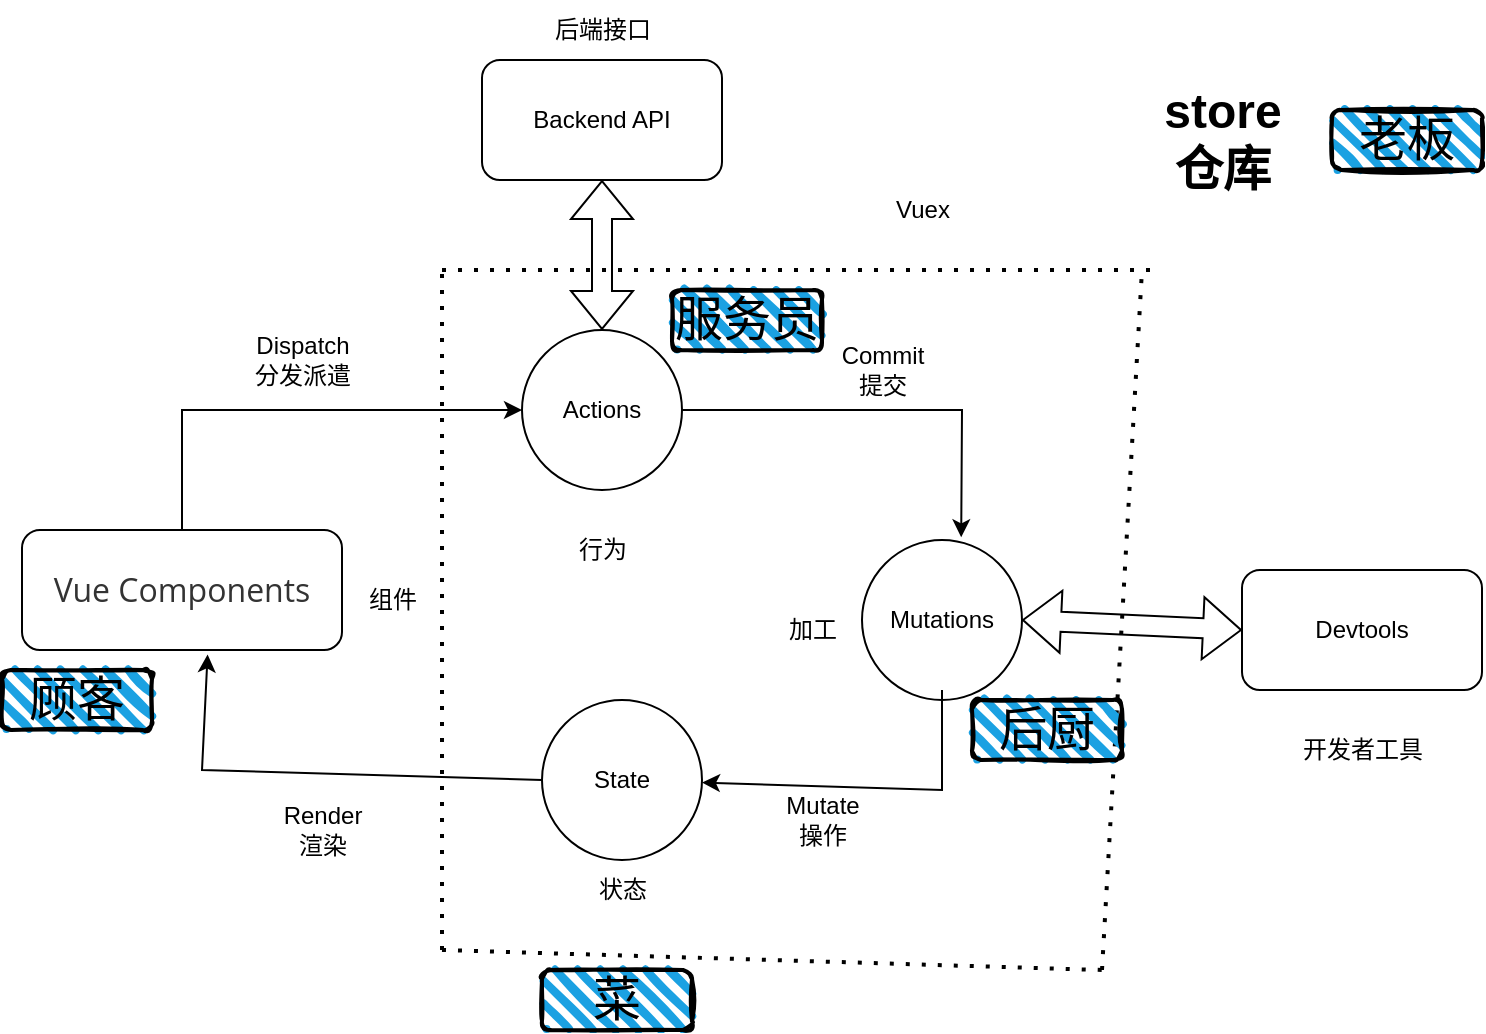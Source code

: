 <mxfile version="20.5.3" type="github">
  <diagram id="yRdchs_GPXnK1_sotHDx" name="第 1 页">
    <mxGraphModel dx="1038" dy="947" grid="1" gridSize="10" guides="1" tooltips="1" connect="1" arrows="1" fold="1" page="0" pageScale="1" pageWidth="827" pageHeight="1169" math="0" shadow="0">
      <root>
        <mxCell id="0" />
        <mxCell id="1" parent="0" />
        <mxCell id="eDQDorIRAR0unVVpns8K-1" value="Backend API" style="rounded=1;whiteSpace=wrap;html=1;" vertex="1" parent="1">
          <mxGeometry x="320" y="25" width="120" height="60" as="geometry" />
        </mxCell>
        <mxCell id="eDQDorIRAR0unVVpns8K-2" value="Mutations" style="ellipse;whiteSpace=wrap;html=1;aspect=fixed;" vertex="1" parent="1">
          <mxGeometry x="510" y="265" width="80" height="80" as="geometry" />
        </mxCell>
        <mxCell id="eDQDorIRAR0unVVpns8K-3" value="State" style="ellipse;whiteSpace=wrap;html=1;aspect=fixed;" vertex="1" parent="1">
          <mxGeometry x="350" y="345" width="80" height="80" as="geometry" />
        </mxCell>
        <mxCell id="eDQDorIRAR0unVVpns8K-4" value="Actions" style="ellipse;whiteSpace=wrap;html=1;aspect=fixed;" vertex="1" parent="1">
          <mxGeometry x="340" y="160" width="80" height="80" as="geometry" />
        </mxCell>
        <mxCell id="eDQDorIRAR0unVVpns8K-5" value="Devtools" style="rounded=1;whiteSpace=wrap;html=1;" vertex="1" parent="1">
          <mxGeometry x="700" y="280" width="120" height="60" as="geometry" />
        </mxCell>
        <mxCell id="eDQDorIRAR0unVVpns8K-6" value="&lt;span style=&quot;color: rgb(51, 51, 51); font-family: &amp;quot;Open Sans&amp;quot;, &amp;quot;Clear Sans&amp;quot;, &amp;quot;Helvetica Neue&amp;quot;, Helvetica, Arial, sans-serif; font-size: 16px; orphans: 4; text-align: start;&quot;&gt;Vue Components&lt;/span&gt;" style="rounded=1;whiteSpace=wrap;html=1;" vertex="1" parent="1">
          <mxGeometry x="90" y="260" width="160" height="60" as="geometry" />
        </mxCell>
        <mxCell id="eDQDorIRAR0unVVpns8K-8" value="" style="endArrow=none;dashed=1;html=1;dashPattern=1 3;strokeWidth=2;rounded=0;" edge="1" parent="1">
          <mxGeometry width="50" height="50" relative="1" as="geometry">
            <mxPoint x="300" y="130" as="sourcePoint" />
            <mxPoint x="660" y="130" as="targetPoint" />
          </mxGeometry>
        </mxCell>
        <mxCell id="eDQDorIRAR0unVVpns8K-9" value="" style="endArrow=classic;html=1;rounded=0;exitX=0.5;exitY=0;exitDx=0;exitDy=0;entryX=0;entryY=0.5;entryDx=0;entryDy=0;" edge="1" parent="1" source="eDQDorIRAR0unVVpns8K-6" target="eDQDorIRAR0unVVpns8K-4">
          <mxGeometry width="50" height="50" relative="1" as="geometry">
            <mxPoint x="240" y="260" as="sourcePoint" />
            <mxPoint x="340" y="190" as="targetPoint" />
            <Array as="points">
              <mxPoint x="170" y="200" />
            </Array>
          </mxGeometry>
        </mxCell>
        <mxCell id="eDQDorIRAR0unVVpns8K-10" value="Dispatch&lt;br&gt;分发派遣" style="text;html=1;align=center;verticalAlign=middle;resizable=0;points=[];autosize=1;strokeColor=none;fillColor=none;" vertex="1" parent="1">
          <mxGeometry x="195" y="155" width="70" height="40" as="geometry" />
        </mxCell>
        <mxCell id="eDQDorIRAR0unVVpns8K-12" value="" style="endArrow=classic;html=1;rounded=0;entryX=0.62;entryY=-0.017;entryDx=0;entryDy=0;entryPerimeter=0;exitX=1;exitY=0.5;exitDx=0;exitDy=0;" edge="1" parent="1" source="eDQDorIRAR0unVVpns8K-4" target="eDQDorIRAR0unVVpns8K-2">
          <mxGeometry width="50" height="50" relative="1" as="geometry">
            <mxPoint x="470" y="246.48" as="sourcePoint" />
            <mxPoint x="580" y="193.52" as="targetPoint" />
            <Array as="points">
              <mxPoint x="560" y="200" />
            </Array>
          </mxGeometry>
        </mxCell>
        <mxCell id="eDQDorIRAR0unVVpns8K-13" value="Commit&lt;br&gt;提交" style="text;html=1;align=center;verticalAlign=middle;resizable=0;points=[];autosize=1;strokeColor=none;fillColor=none;" vertex="1" parent="1">
          <mxGeometry x="490" y="160" width="60" height="40" as="geometry" />
        </mxCell>
        <mxCell id="eDQDorIRAR0unVVpns8K-14" value="行为" style="text;html=1;align=center;verticalAlign=middle;resizable=0;points=[];autosize=1;strokeColor=none;fillColor=none;" vertex="1" parent="1">
          <mxGeometry x="355" y="255" width="50" height="30" as="geometry" />
        </mxCell>
        <mxCell id="eDQDorIRAR0unVVpns8K-15" value="组件" style="text;html=1;align=center;verticalAlign=middle;resizable=0;points=[];autosize=1;strokeColor=none;fillColor=none;" vertex="1" parent="1">
          <mxGeometry x="250" y="280" width="50" height="30" as="geometry" />
        </mxCell>
        <mxCell id="eDQDorIRAR0unVVpns8K-16" value="状态" style="text;html=1;align=center;verticalAlign=middle;resizable=0;points=[];autosize=1;strokeColor=none;fillColor=none;" vertex="1" parent="1">
          <mxGeometry x="365" y="425" width="50" height="30" as="geometry" />
        </mxCell>
        <mxCell id="eDQDorIRAR0unVVpns8K-17" value="加工" style="text;html=1;align=center;verticalAlign=middle;resizable=0;points=[];autosize=1;strokeColor=none;fillColor=none;" vertex="1" parent="1">
          <mxGeometry x="460" y="295" width="50" height="30" as="geometry" />
        </mxCell>
        <mxCell id="eDQDorIRAR0unVVpns8K-20" value="开发者工具" style="text;html=1;align=center;verticalAlign=middle;resizable=0;points=[];autosize=1;strokeColor=none;fillColor=none;" vertex="1" parent="1">
          <mxGeometry x="720" y="355" width="80" height="30" as="geometry" />
        </mxCell>
        <mxCell id="eDQDorIRAR0unVVpns8K-21" value="Render&lt;br&gt;渲染" style="text;html=1;align=center;verticalAlign=middle;resizable=0;points=[];autosize=1;strokeColor=none;fillColor=none;" vertex="1" parent="1">
          <mxGeometry x="210" y="390" width="60" height="40" as="geometry" />
        </mxCell>
        <mxCell id="eDQDorIRAR0unVVpns8K-25" value="" style="endArrow=classic;html=1;rounded=0;" edge="1" parent="1" target="eDQDorIRAR0unVVpns8K-3">
          <mxGeometry width="50" height="50" relative="1" as="geometry">
            <mxPoint x="550" y="340" as="sourcePoint" />
            <mxPoint x="569.6" y="278.64" as="targetPoint" />
            <Array as="points">
              <mxPoint x="550" y="390" />
            </Array>
          </mxGeometry>
        </mxCell>
        <mxCell id="eDQDorIRAR0unVVpns8K-26" value="" style="endArrow=classic;html=1;rounded=0;exitX=0;exitY=0.5;exitDx=0;exitDy=0;entryX=0.58;entryY=1.037;entryDx=0;entryDy=0;entryPerimeter=0;" edge="1" parent="1" source="eDQDorIRAR0unVVpns8K-3" target="eDQDorIRAR0unVVpns8K-6">
          <mxGeometry width="50" height="50" relative="1" as="geometry">
            <mxPoint x="312.84" y="385.0" as="sourcePoint" />
            <mxPoint x="199.962" y="414.085" as="targetPoint" />
            <Array as="points">
              <mxPoint x="180" y="380" />
            </Array>
          </mxGeometry>
        </mxCell>
        <mxCell id="eDQDorIRAR0unVVpns8K-27" value="后端接口" style="text;html=1;align=center;verticalAlign=middle;resizable=0;points=[];autosize=1;strokeColor=none;fillColor=none;" vertex="1" parent="1">
          <mxGeometry x="345" y="-5" width="70" height="30" as="geometry" />
        </mxCell>
        <mxCell id="eDQDorIRAR0unVVpns8K-28" value="" style="shape=flexArrow;endArrow=classic;startArrow=classic;html=1;rounded=0;entryX=0.5;entryY=1;entryDx=0;entryDy=0;" edge="1" parent="1" source="eDQDorIRAR0unVVpns8K-4" target="eDQDorIRAR0unVVpns8K-1">
          <mxGeometry width="100" height="100" relative="1" as="geometry">
            <mxPoint x="315" y="250" as="sourcePoint" />
            <mxPoint x="415" y="150" as="targetPoint" />
          </mxGeometry>
        </mxCell>
        <mxCell id="eDQDorIRAR0unVVpns8K-29" value="" style="shape=flexArrow;endArrow=classic;startArrow=classic;html=1;rounded=0;entryX=0;entryY=0.5;entryDx=0;entryDy=0;exitX=1;exitY=0.5;exitDx=0;exitDy=0;" edge="1" parent="1" source="eDQDorIRAR0unVVpns8K-2" target="eDQDorIRAR0unVVpns8K-5">
          <mxGeometry width="100" height="100" relative="1" as="geometry">
            <mxPoint x="540" y="330" as="sourcePoint" />
            <mxPoint x="640" y="230" as="targetPoint" />
          </mxGeometry>
        </mxCell>
        <mxCell id="eDQDorIRAR0unVVpns8K-31" value="Mutate&lt;br&gt;操作" style="text;html=1;align=center;verticalAlign=middle;resizable=0;points=[];autosize=1;strokeColor=none;fillColor=none;" vertex="1" parent="1">
          <mxGeometry x="460" y="385" width="60" height="40" as="geometry" />
        </mxCell>
        <mxCell id="eDQDorIRAR0unVVpns8K-32" value="" style="endArrow=none;dashed=1;html=1;dashPattern=1 3;strokeWidth=2;rounded=0;" edge="1" parent="1">
          <mxGeometry width="50" height="50" relative="1" as="geometry">
            <mxPoint x="300" y="470" as="sourcePoint" />
            <mxPoint x="300" y="130" as="targetPoint" />
          </mxGeometry>
        </mxCell>
        <mxCell id="eDQDorIRAR0unVVpns8K-33" value="" style="endArrow=none;dashed=1;html=1;dashPattern=1 3;strokeWidth=2;rounded=0;" edge="1" parent="1">
          <mxGeometry width="50" height="50" relative="1" as="geometry">
            <mxPoint x="300" y="470" as="sourcePoint" />
            <mxPoint x="630" y="480" as="targetPoint" />
          </mxGeometry>
        </mxCell>
        <mxCell id="eDQDorIRAR0unVVpns8K-34" value="" style="endArrow=none;dashed=1;html=1;dashPattern=1 3;strokeWidth=2;rounded=0;" edge="1" parent="1">
          <mxGeometry width="50" height="50" relative="1" as="geometry">
            <mxPoint x="630" y="480" as="sourcePoint" />
            <mxPoint x="650" y="130" as="targetPoint" />
          </mxGeometry>
        </mxCell>
        <mxCell id="eDQDorIRAR0unVVpns8K-35" value="store&lt;br style=&quot;font-size: 24px;&quot;&gt;仓库" style="text;html=1;align=center;verticalAlign=top;resizable=0;points=[];autosize=1;strokeColor=none;fillColor=none;fontSize=24;fontStyle=1" vertex="1" parent="1">
          <mxGeometry x="650" y="30" width="80" height="70" as="geometry" />
        </mxCell>
        <mxCell id="eDQDorIRAR0unVVpns8K-36" value="Vuex" style="text;html=1;align=center;verticalAlign=middle;resizable=0;points=[];autosize=1;strokeColor=none;fillColor=none;" vertex="1" parent="1">
          <mxGeometry x="515" y="85" width="50" height="30" as="geometry" />
        </mxCell>
        <mxCell id="eDQDorIRAR0unVVpns8K-42" value="顾客" style="rounded=1;whiteSpace=wrap;html=1;strokeWidth=2;fillWeight=4;hachureGap=8;hachureAngle=45;fillColor=#1ba1e2;sketch=1;fontSize=24;" vertex="1" parent="1">
          <mxGeometry x="80" y="330" width="75" height="30" as="geometry" />
        </mxCell>
        <mxCell id="eDQDorIRAR0unVVpns8K-43" value="服务员&lt;span style=&quot;color: rgba(0, 0, 0, 0); font-family: monospace; font-size: 0px; text-align: start;&quot;&gt;%3CmxGraphModel%3E%3Croot%3E%3CmxCell%20id%3D%220%22%2F%3E%3CmxCell%20id%3D%221%22%20parent%3D%220%22%2F%3E%3CmxCell%20id%3D%222%22%20value%3D%22%E9%A1%BE%E5%AE%A2%22%20style%3D%22rounded%3D1%3BwhiteSpace%3Dwrap%3Bhtml%3D1%3BstrokeWidth%3D2%3BfillWeight%3D4%3BhachureGap%3D8%3BhachureAngle%3D45%3BfillColor%3D%231ba1e2%3Bsketch%3D1%3BfontSize%3D24%3B%22%20vertex%3D%221%22%20parent%3D%221%22%3E%3CmxGeometry%20x%3D%2290%22%20y%3D%22210%22%20width%3D%2275%22%20height%3D%2230%22%20as%3D%22geometry%22%2F%3E%3C%2FmxCell%3E%3C%2Froot%3E%3C%2FmxGraphModel%3E&lt;/span&gt;" style="rounded=1;whiteSpace=wrap;html=1;strokeWidth=2;fillWeight=4;hachureGap=8;hachureAngle=45;fillColor=#1ba1e2;sketch=1;fontSize=24;" vertex="1" parent="1">
          <mxGeometry x="415" y="140" width="75" height="30" as="geometry" />
        </mxCell>
        <mxCell id="eDQDorIRAR0unVVpns8K-44" value="后厨" style="rounded=1;whiteSpace=wrap;html=1;strokeWidth=2;fillWeight=4;hachureGap=8;hachureAngle=45;fillColor=#1ba1e2;sketch=1;fontSize=24;" vertex="1" parent="1">
          <mxGeometry x="565" y="345" width="75" height="30" as="geometry" />
        </mxCell>
        <mxCell id="eDQDorIRAR0unVVpns8K-45" value="菜" style="rounded=1;whiteSpace=wrap;html=1;strokeWidth=2;fillWeight=4;hachureGap=8;hachureAngle=45;fillColor=#1ba1e2;sketch=1;fontSize=24;" vertex="1" parent="1">
          <mxGeometry x="350" y="480" width="75" height="30" as="geometry" />
        </mxCell>
        <mxCell id="eDQDorIRAR0unVVpns8K-46" value="老板" style="rounded=1;whiteSpace=wrap;html=1;strokeWidth=2;fillWeight=4;hachureGap=8;hachureAngle=45;fillColor=#1ba1e2;sketch=1;fontSize=24;" vertex="1" parent="1">
          <mxGeometry x="745" y="50" width="75" height="30" as="geometry" />
        </mxCell>
      </root>
    </mxGraphModel>
  </diagram>
</mxfile>
